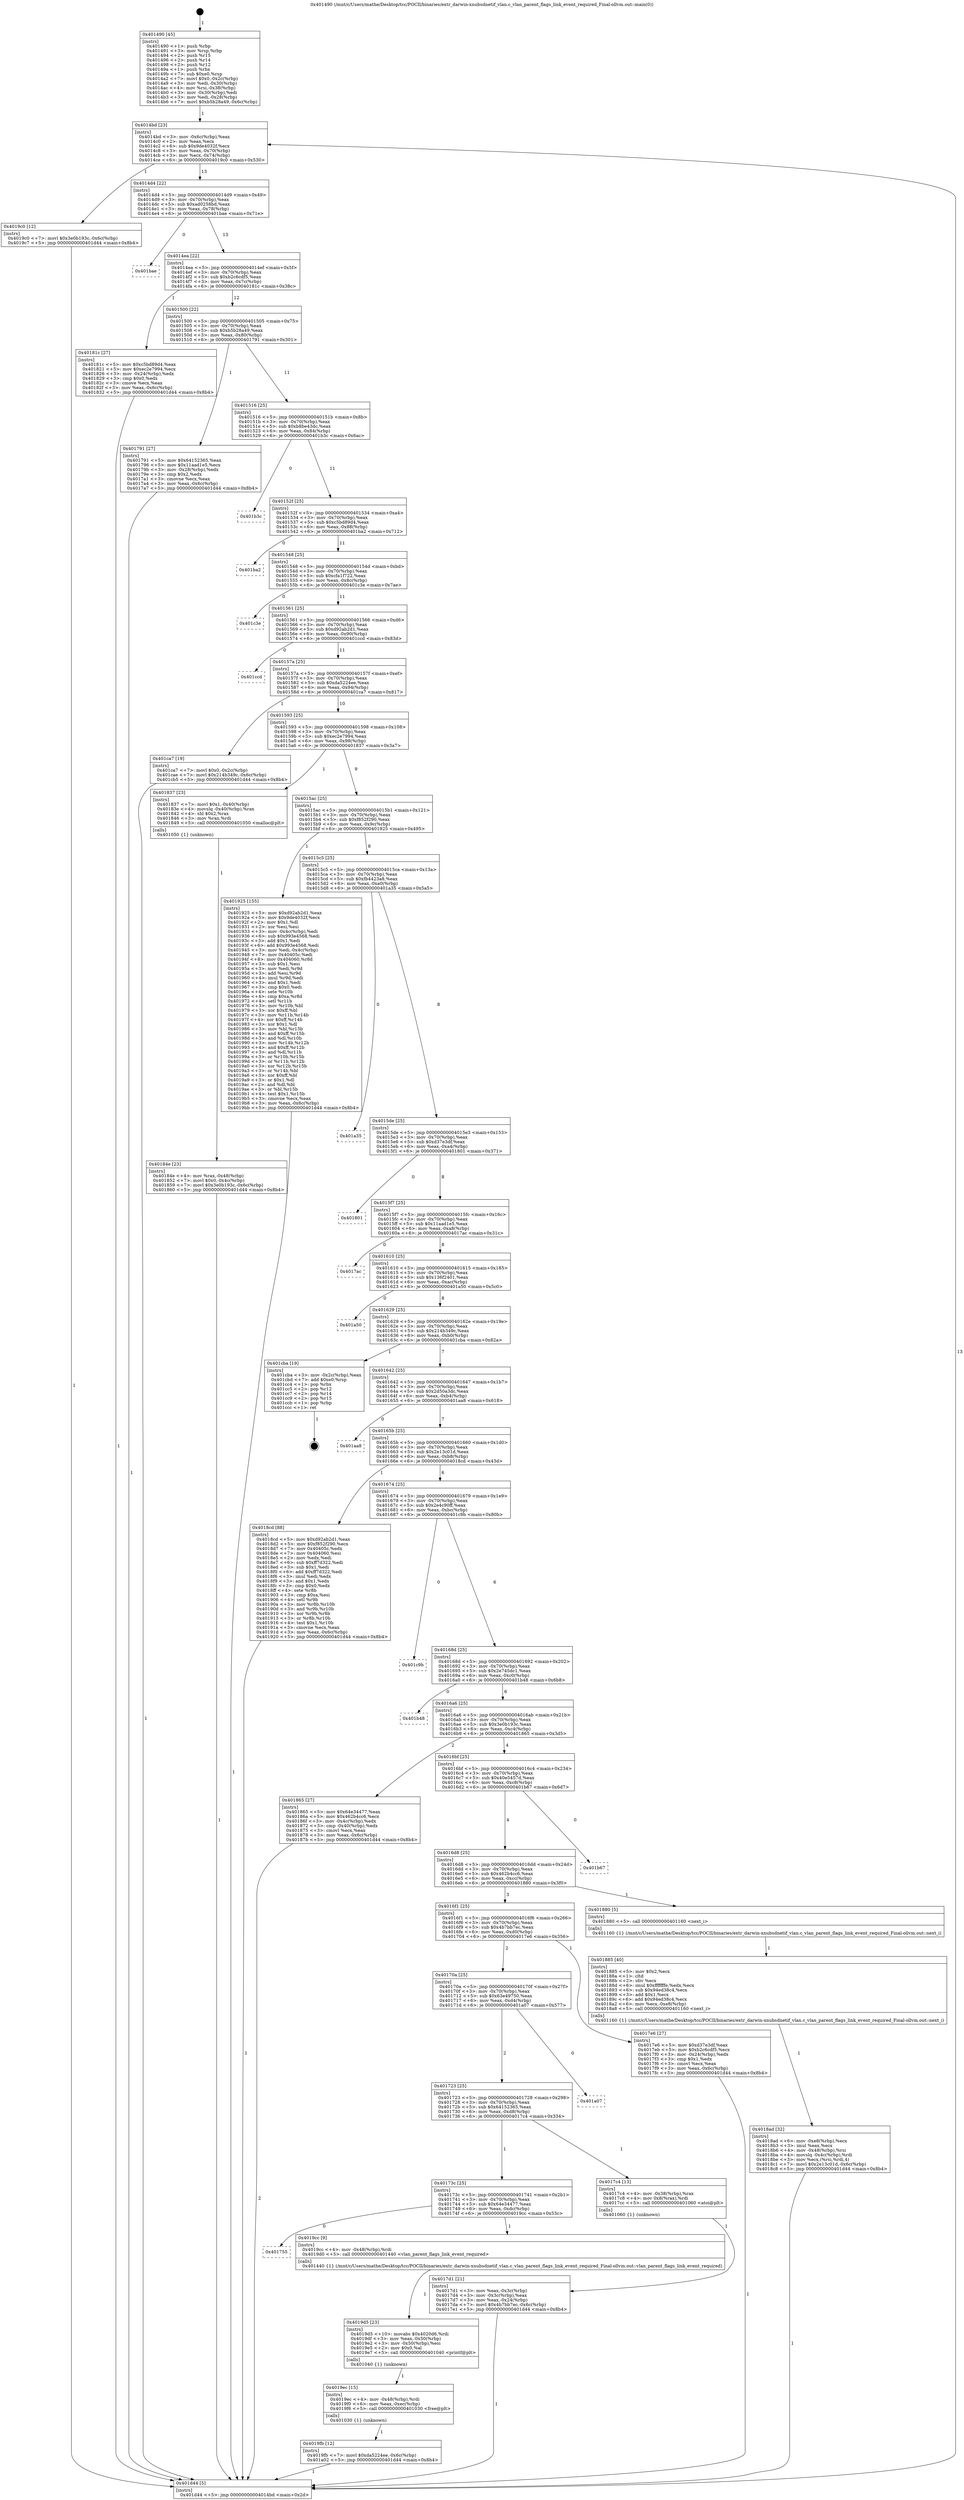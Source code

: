 digraph "0x401490" {
  label = "0x401490 (/mnt/c/Users/mathe/Desktop/tcc/POCII/binaries/extr_darwin-xnubsdnetif_vlan.c_vlan_parent_flags_link_event_required_Final-ollvm.out::main(0))"
  labelloc = "t"
  node[shape=record]

  Entry [label="",width=0.3,height=0.3,shape=circle,fillcolor=black,style=filled]
  "0x4014bd" [label="{
     0x4014bd [23]\l
     | [instrs]\l
     &nbsp;&nbsp;0x4014bd \<+3\>: mov -0x6c(%rbp),%eax\l
     &nbsp;&nbsp;0x4014c0 \<+2\>: mov %eax,%ecx\l
     &nbsp;&nbsp;0x4014c2 \<+6\>: sub $0x9de4032f,%ecx\l
     &nbsp;&nbsp;0x4014c8 \<+3\>: mov %eax,-0x70(%rbp)\l
     &nbsp;&nbsp;0x4014cb \<+3\>: mov %ecx,-0x74(%rbp)\l
     &nbsp;&nbsp;0x4014ce \<+6\>: je 00000000004019c0 \<main+0x530\>\l
  }"]
  "0x4019c0" [label="{
     0x4019c0 [12]\l
     | [instrs]\l
     &nbsp;&nbsp;0x4019c0 \<+7\>: movl $0x3e0b193c,-0x6c(%rbp)\l
     &nbsp;&nbsp;0x4019c7 \<+5\>: jmp 0000000000401d44 \<main+0x8b4\>\l
  }"]
  "0x4014d4" [label="{
     0x4014d4 [22]\l
     | [instrs]\l
     &nbsp;&nbsp;0x4014d4 \<+5\>: jmp 00000000004014d9 \<main+0x49\>\l
     &nbsp;&nbsp;0x4014d9 \<+3\>: mov -0x70(%rbp),%eax\l
     &nbsp;&nbsp;0x4014dc \<+5\>: sub $0xad0258bd,%eax\l
     &nbsp;&nbsp;0x4014e1 \<+3\>: mov %eax,-0x78(%rbp)\l
     &nbsp;&nbsp;0x4014e4 \<+6\>: je 0000000000401bae \<main+0x71e\>\l
  }"]
  Exit [label="",width=0.3,height=0.3,shape=circle,fillcolor=black,style=filled,peripheries=2]
  "0x401bae" [label="{
     0x401bae\l
  }", style=dashed]
  "0x4014ea" [label="{
     0x4014ea [22]\l
     | [instrs]\l
     &nbsp;&nbsp;0x4014ea \<+5\>: jmp 00000000004014ef \<main+0x5f\>\l
     &nbsp;&nbsp;0x4014ef \<+3\>: mov -0x70(%rbp),%eax\l
     &nbsp;&nbsp;0x4014f2 \<+5\>: sub $0xb2c6cdf5,%eax\l
     &nbsp;&nbsp;0x4014f7 \<+3\>: mov %eax,-0x7c(%rbp)\l
     &nbsp;&nbsp;0x4014fa \<+6\>: je 000000000040181c \<main+0x38c\>\l
  }"]
  "0x4019fb" [label="{
     0x4019fb [12]\l
     | [instrs]\l
     &nbsp;&nbsp;0x4019fb \<+7\>: movl $0xda5224ee,-0x6c(%rbp)\l
     &nbsp;&nbsp;0x401a02 \<+5\>: jmp 0000000000401d44 \<main+0x8b4\>\l
  }"]
  "0x40181c" [label="{
     0x40181c [27]\l
     | [instrs]\l
     &nbsp;&nbsp;0x40181c \<+5\>: mov $0xc5bd89d4,%eax\l
     &nbsp;&nbsp;0x401821 \<+5\>: mov $0xec2e7994,%ecx\l
     &nbsp;&nbsp;0x401826 \<+3\>: mov -0x24(%rbp),%edx\l
     &nbsp;&nbsp;0x401829 \<+3\>: cmp $0x0,%edx\l
     &nbsp;&nbsp;0x40182c \<+3\>: cmove %ecx,%eax\l
     &nbsp;&nbsp;0x40182f \<+3\>: mov %eax,-0x6c(%rbp)\l
     &nbsp;&nbsp;0x401832 \<+5\>: jmp 0000000000401d44 \<main+0x8b4\>\l
  }"]
  "0x401500" [label="{
     0x401500 [22]\l
     | [instrs]\l
     &nbsp;&nbsp;0x401500 \<+5\>: jmp 0000000000401505 \<main+0x75\>\l
     &nbsp;&nbsp;0x401505 \<+3\>: mov -0x70(%rbp),%eax\l
     &nbsp;&nbsp;0x401508 \<+5\>: sub $0xb5b28a49,%eax\l
     &nbsp;&nbsp;0x40150d \<+3\>: mov %eax,-0x80(%rbp)\l
     &nbsp;&nbsp;0x401510 \<+6\>: je 0000000000401791 \<main+0x301\>\l
  }"]
  "0x4019ec" [label="{
     0x4019ec [15]\l
     | [instrs]\l
     &nbsp;&nbsp;0x4019ec \<+4\>: mov -0x48(%rbp),%rdi\l
     &nbsp;&nbsp;0x4019f0 \<+6\>: mov %eax,-0xec(%rbp)\l
     &nbsp;&nbsp;0x4019f6 \<+5\>: call 0000000000401030 \<free@plt\>\l
     | [calls]\l
     &nbsp;&nbsp;0x401030 \{1\} (unknown)\l
  }"]
  "0x401791" [label="{
     0x401791 [27]\l
     | [instrs]\l
     &nbsp;&nbsp;0x401791 \<+5\>: mov $0x64152365,%eax\l
     &nbsp;&nbsp;0x401796 \<+5\>: mov $0x11aad1e5,%ecx\l
     &nbsp;&nbsp;0x40179b \<+3\>: mov -0x28(%rbp),%edx\l
     &nbsp;&nbsp;0x40179e \<+3\>: cmp $0x2,%edx\l
     &nbsp;&nbsp;0x4017a1 \<+3\>: cmovne %ecx,%eax\l
     &nbsp;&nbsp;0x4017a4 \<+3\>: mov %eax,-0x6c(%rbp)\l
     &nbsp;&nbsp;0x4017a7 \<+5\>: jmp 0000000000401d44 \<main+0x8b4\>\l
  }"]
  "0x401516" [label="{
     0x401516 [25]\l
     | [instrs]\l
     &nbsp;&nbsp;0x401516 \<+5\>: jmp 000000000040151b \<main+0x8b\>\l
     &nbsp;&nbsp;0x40151b \<+3\>: mov -0x70(%rbp),%eax\l
     &nbsp;&nbsp;0x40151e \<+5\>: sub $0xb8be43dc,%eax\l
     &nbsp;&nbsp;0x401523 \<+6\>: mov %eax,-0x84(%rbp)\l
     &nbsp;&nbsp;0x401529 \<+6\>: je 0000000000401b3c \<main+0x6ac\>\l
  }"]
  "0x401d44" [label="{
     0x401d44 [5]\l
     | [instrs]\l
     &nbsp;&nbsp;0x401d44 \<+5\>: jmp 00000000004014bd \<main+0x2d\>\l
  }"]
  "0x401490" [label="{
     0x401490 [45]\l
     | [instrs]\l
     &nbsp;&nbsp;0x401490 \<+1\>: push %rbp\l
     &nbsp;&nbsp;0x401491 \<+3\>: mov %rsp,%rbp\l
     &nbsp;&nbsp;0x401494 \<+2\>: push %r15\l
     &nbsp;&nbsp;0x401496 \<+2\>: push %r14\l
     &nbsp;&nbsp;0x401498 \<+2\>: push %r12\l
     &nbsp;&nbsp;0x40149a \<+1\>: push %rbx\l
     &nbsp;&nbsp;0x40149b \<+7\>: sub $0xe0,%rsp\l
     &nbsp;&nbsp;0x4014a2 \<+7\>: movl $0x0,-0x2c(%rbp)\l
     &nbsp;&nbsp;0x4014a9 \<+3\>: mov %edi,-0x30(%rbp)\l
     &nbsp;&nbsp;0x4014ac \<+4\>: mov %rsi,-0x38(%rbp)\l
     &nbsp;&nbsp;0x4014b0 \<+3\>: mov -0x30(%rbp),%edi\l
     &nbsp;&nbsp;0x4014b3 \<+3\>: mov %edi,-0x28(%rbp)\l
     &nbsp;&nbsp;0x4014b6 \<+7\>: movl $0xb5b28a49,-0x6c(%rbp)\l
  }"]
  "0x4019d5" [label="{
     0x4019d5 [23]\l
     | [instrs]\l
     &nbsp;&nbsp;0x4019d5 \<+10\>: movabs $0x4020d6,%rdi\l
     &nbsp;&nbsp;0x4019df \<+3\>: mov %eax,-0x50(%rbp)\l
     &nbsp;&nbsp;0x4019e2 \<+3\>: mov -0x50(%rbp),%esi\l
     &nbsp;&nbsp;0x4019e5 \<+2\>: mov $0x0,%al\l
     &nbsp;&nbsp;0x4019e7 \<+5\>: call 0000000000401040 \<printf@plt\>\l
     | [calls]\l
     &nbsp;&nbsp;0x401040 \{1\} (unknown)\l
  }"]
  "0x401b3c" [label="{
     0x401b3c\l
  }", style=dashed]
  "0x40152f" [label="{
     0x40152f [25]\l
     | [instrs]\l
     &nbsp;&nbsp;0x40152f \<+5\>: jmp 0000000000401534 \<main+0xa4\>\l
     &nbsp;&nbsp;0x401534 \<+3\>: mov -0x70(%rbp),%eax\l
     &nbsp;&nbsp;0x401537 \<+5\>: sub $0xc5bd89d4,%eax\l
     &nbsp;&nbsp;0x40153c \<+6\>: mov %eax,-0x88(%rbp)\l
     &nbsp;&nbsp;0x401542 \<+6\>: je 0000000000401ba2 \<main+0x712\>\l
  }"]
  "0x401755" [label="{
     0x401755\l
  }", style=dashed]
  "0x401ba2" [label="{
     0x401ba2\l
  }", style=dashed]
  "0x401548" [label="{
     0x401548 [25]\l
     | [instrs]\l
     &nbsp;&nbsp;0x401548 \<+5\>: jmp 000000000040154d \<main+0xbd\>\l
     &nbsp;&nbsp;0x40154d \<+3\>: mov -0x70(%rbp),%eax\l
     &nbsp;&nbsp;0x401550 \<+5\>: sub $0xcfa1f722,%eax\l
     &nbsp;&nbsp;0x401555 \<+6\>: mov %eax,-0x8c(%rbp)\l
     &nbsp;&nbsp;0x40155b \<+6\>: je 0000000000401c3e \<main+0x7ae\>\l
  }"]
  "0x4019cc" [label="{
     0x4019cc [9]\l
     | [instrs]\l
     &nbsp;&nbsp;0x4019cc \<+4\>: mov -0x48(%rbp),%rdi\l
     &nbsp;&nbsp;0x4019d0 \<+5\>: call 0000000000401440 \<vlan_parent_flags_link_event_required\>\l
     | [calls]\l
     &nbsp;&nbsp;0x401440 \{1\} (/mnt/c/Users/mathe/Desktop/tcc/POCII/binaries/extr_darwin-xnubsdnetif_vlan.c_vlan_parent_flags_link_event_required_Final-ollvm.out::vlan_parent_flags_link_event_required)\l
  }"]
  "0x401c3e" [label="{
     0x401c3e\l
  }", style=dashed]
  "0x401561" [label="{
     0x401561 [25]\l
     | [instrs]\l
     &nbsp;&nbsp;0x401561 \<+5\>: jmp 0000000000401566 \<main+0xd6\>\l
     &nbsp;&nbsp;0x401566 \<+3\>: mov -0x70(%rbp),%eax\l
     &nbsp;&nbsp;0x401569 \<+5\>: sub $0xd92ab2d1,%eax\l
     &nbsp;&nbsp;0x40156e \<+6\>: mov %eax,-0x90(%rbp)\l
     &nbsp;&nbsp;0x401574 \<+6\>: je 0000000000401ccd \<main+0x83d\>\l
  }"]
  "0x4018ad" [label="{
     0x4018ad [32]\l
     | [instrs]\l
     &nbsp;&nbsp;0x4018ad \<+6\>: mov -0xe8(%rbp),%ecx\l
     &nbsp;&nbsp;0x4018b3 \<+3\>: imul %eax,%ecx\l
     &nbsp;&nbsp;0x4018b6 \<+4\>: mov -0x48(%rbp),%rsi\l
     &nbsp;&nbsp;0x4018ba \<+4\>: movslq -0x4c(%rbp),%rdi\l
     &nbsp;&nbsp;0x4018be \<+3\>: mov %ecx,(%rsi,%rdi,4)\l
     &nbsp;&nbsp;0x4018c1 \<+7\>: movl $0x2e13c01d,-0x6c(%rbp)\l
     &nbsp;&nbsp;0x4018c8 \<+5\>: jmp 0000000000401d44 \<main+0x8b4\>\l
  }"]
  "0x401ccd" [label="{
     0x401ccd\l
  }", style=dashed]
  "0x40157a" [label="{
     0x40157a [25]\l
     | [instrs]\l
     &nbsp;&nbsp;0x40157a \<+5\>: jmp 000000000040157f \<main+0xef\>\l
     &nbsp;&nbsp;0x40157f \<+3\>: mov -0x70(%rbp),%eax\l
     &nbsp;&nbsp;0x401582 \<+5\>: sub $0xda5224ee,%eax\l
     &nbsp;&nbsp;0x401587 \<+6\>: mov %eax,-0x94(%rbp)\l
     &nbsp;&nbsp;0x40158d \<+6\>: je 0000000000401ca7 \<main+0x817\>\l
  }"]
  "0x401885" [label="{
     0x401885 [40]\l
     | [instrs]\l
     &nbsp;&nbsp;0x401885 \<+5\>: mov $0x2,%ecx\l
     &nbsp;&nbsp;0x40188a \<+1\>: cltd\l
     &nbsp;&nbsp;0x40188b \<+2\>: idiv %ecx\l
     &nbsp;&nbsp;0x40188d \<+6\>: imul $0xfffffffe,%edx,%ecx\l
     &nbsp;&nbsp;0x401893 \<+6\>: sub $0x94ed38c4,%ecx\l
     &nbsp;&nbsp;0x401899 \<+3\>: add $0x1,%ecx\l
     &nbsp;&nbsp;0x40189c \<+6\>: add $0x94ed38c4,%ecx\l
     &nbsp;&nbsp;0x4018a2 \<+6\>: mov %ecx,-0xe8(%rbp)\l
     &nbsp;&nbsp;0x4018a8 \<+5\>: call 0000000000401160 \<next_i\>\l
     | [calls]\l
     &nbsp;&nbsp;0x401160 \{1\} (/mnt/c/Users/mathe/Desktop/tcc/POCII/binaries/extr_darwin-xnubsdnetif_vlan.c_vlan_parent_flags_link_event_required_Final-ollvm.out::next_i)\l
  }"]
  "0x401ca7" [label="{
     0x401ca7 [19]\l
     | [instrs]\l
     &nbsp;&nbsp;0x401ca7 \<+7\>: movl $0x0,-0x2c(%rbp)\l
     &nbsp;&nbsp;0x401cae \<+7\>: movl $0x214b349c,-0x6c(%rbp)\l
     &nbsp;&nbsp;0x401cb5 \<+5\>: jmp 0000000000401d44 \<main+0x8b4\>\l
  }"]
  "0x401593" [label="{
     0x401593 [25]\l
     | [instrs]\l
     &nbsp;&nbsp;0x401593 \<+5\>: jmp 0000000000401598 \<main+0x108\>\l
     &nbsp;&nbsp;0x401598 \<+3\>: mov -0x70(%rbp),%eax\l
     &nbsp;&nbsp;0x40159b \<+5\>: sub $0xec2e7994,%eax\l
     &nbsp;&nbsp;0x4015a0 \<+6\>: mov %eax,-0x98(%rbp)\l
     &nbsp;&nbsp;0x4015a6 \<+6\>: je 0000000000401837 \<main+0x3a7\>\l
  }"]
  "0x40184e" [label="{
     0x40184e [23]\l
     | [instrs]\l
     &nbsp;&nbsp;0x40184e \<+4\>: mov %rax,-0x48(%rbp)\l
     &nbsp;&nbsp;0x401852 \<+7\>: movl $0x0,-0x4c(%rbp)\l
     &nbsp;&nbsp;0x401859 \<+7\>: movl $0x3e0b193c,-0x6c(%rbp)\l
     &nbsp;&nbsp;0x401860 \<+5\>: jmp 0000000000401d44 \<main+0x8b4\>\l
  }"]
  "0x401837" [label="{
     0x401837 [23]\l
     | [instrs]\l
     &nbsp;&nbsp;0x401837 \<+7\>: movl $0x1,-0x40(%rbp)\l
     &nbsp;&nbsp;0x40183e \<+4\>: movslq -0x40(%rbp),%rax\l
     &nbsp;&nbsp;0x401842 \<+4\>: shl $0x2,%rax\l
     &nbsp;&nbsp;0x401846 \<+3\>: mov %rax,%rdi\l
     &nbsp;&nbsp;0x401849 \<+5\>: call 0000000000401050 \<malloc@plt\>\l
     | [calls]\l
     &nbsp;&nbsp;0x401050 \{1\} (unknown)\l
  }"]
  "0x4015ac" [label="{
     0x4015ac [25]\l
     | [instrs]\l
     &nbsp;&nbsp;0x4015ac \<+5\>: jmp 00000000004015b1 \<main+0x121\>\l
     &nbsp;&nbsp;0x4015b1 \<+3\>: mov -0x70(%rbp),%eax\l
     &nbsp;&nbsp;0x4015b4 \<+5\>: sub $0xf852f290,%eax\l
     &nbsp;&nbsp;0x4015b9 \<+6\>: mov %eax,-0x9c(%rbp)\l
     &nbsp;&nbsp;0x4015bf \<+6\>: je 0000000000401925 \<main+0x495\>\l
  }"]
  "0x4017d1" [label="{
     0x4017d1 [21]\l
     | [instrs]\l
     &nbsp;&nbsp;0x4017d1 \<+3\>: mov %eax,-0x3c(%rbp)\l
     &nbsp;&nbsp;0x4017d4 \<+3\>: mov -0x3c(%rbp),%eax\l
     &nbsp;&nbsp;0x4017d7 \<+3\>: mov %eax,-0x24(%rbp)\l
     &nbsp;&nbsp;0x4017da \<+7\>: movl $0x4b7bb7ec,-0x6c(%rbp)\l
     &nbsp;&nbsp;0x4017e1 \<+5\>: jmp 0000000000401d44 \<main+0x8b4\>\l
  }"]
  "0x401925" [label="{
     0x401925 [155]\l
     | [instrs]\l
     &nbsp;&nbsp;0x401925 \<+5\>: mov $0xd92ab2d1,%eax\l
     &nbsp;&nbsp;0x40192a \<+5\>: mov $0x9de4032f,%ecx\l
     &nbsp;&nbsp;0x40192f \<+2\>: mov $0x1,%dl\l
     &nbsp;&nbsp;0x401931 \<+2\>: xor %esi,%esi\l
     &nbsp;&nbsp;0x401933 \<+3\>: mov -0x4c(%rbp),%edi\l
     &nbsp;&nbsp;0x401936 \<+6\>: sub $0x993e4568,%edi\l
     &nbsp;&nbsp;0x40193c \<+3\>: add $0x1,%edi\l
     &nbsp;&nbsp;0x40193f \<+6\>: add $0x993e4568,%edi\l
     &nbsp;&nbsp;0x401945 \<+3\>: mov %edi,-0x4c(%rbp)\l
     &nbsp;&nbsp;0x401948 \<+7\>: mov 0x40405c,%edi\l
     &nbsp;&nbsp;0x40194f \<+8\>: mov 0x404060,%r8d\l
     &nbsp;&nbsp;0x401957 \<+3\>: sub $0x1,%esi\l
     &nbsp;&nbsp;0x40195a \<+3\>: mov %edi,%r9d\l
     &nbsp;&nbsp;0x40195d \<+3\>: add %esi,%r9d\l
     &nbsp;&nbsp;0x401960 \<+4\>: imul %r9d,%edi\l
     &nbsp;&nbsp;0x401964 \<+3\>: and $0x1,%edi\l
     &nbsp;&nbsp;0x401967 \<+3\>: cmp $0x0,%edi\l
     &nbsp;&nbsp;0x40196a \<+4\>: sete %r10b\l
     &nbsp;&nbsp;0x40196e \<+4\>: cmp $0xa,%r8d\l
     &nbsp;&nbsp;0x401972 \<+4\>: setl %r11b\l
     &nbsp;&nbsp;0x401976 \<+3\>: mov %r10b,%bl\l
     &nbsp;&nbsp;0x401979 \<+3\>: xor $0xff,%bl\l
     &nbsp;&nbsp;0x40197c \<+3\>: mov %r11b,%r14b\l
     &nbsp;&nbsp;0x40197f \<+4\>: xor $0xff,%r14b\l
     &nbsp;&nbsp;0x401983 \<+3\>: xor $0x1,%dl\l
     &nbsp;&nbsp;0x401986 \<+3\>: mov %bl,%r15b\l
     &nbsp;&nbsp;0x401989 \<+4\>: and $0xff,%r15b\l
     &nbsp;&nbsp;0x40198d \<+3\>: and %dl,%r10b\l
     &nbsp;&nbsp;0x401990 \<+3\>: mov %r14b,%r12b\l
     &nbsp;&nbsp;0x401993 \<+4\>: and $0xff,%r12b\l
     &nbsp;&nbsp;0x401997 \<+3\>: and %dl,%r11b\l
     &nbsp;&nbsp;0x40199a \<+3\>: or %r10b,%r15b\l
     &nbsp;&nbsp;0x40199d \<+3\>: or %r11b,%r12b\l
     &nbsp;&nbsp;0x4019a0 \<+3\>: xor %r12b,%r15b\l
     &nbsp;&nbsp;0x4019a3 \<+3\>: or %r14b,%bl\l
     &nbsp;&nbsp;0x4019a6 \<+3\>: xor $0xff,%bl\l
     &nbsp;&nbsp;0x4019a9 \<+3\>: or $0x1,%dl\l
     &nbsp;&nbsp;0x4019ac \<+2\>: and %dl,%bl\l
     &nbsp;&nbsp;0x4019ae \<+3\>: or %bl,%r15b\l
     &nbsp;&nbsp;0x4019b1 \<+4\>: test $0x1,%r15b\l
     &nbsp;&nbsp;0x4019b5 \<+3\>: cmovne %ecx,%eax\l
     &nbsp;&nbsp;0x4019b8 \<+3\>: mov %eax,-0x6c(%rbp)\l
     &nbsp;&nbsp;0x4019bb \<+5\>: jmp 0000000000401d44 \<main+0x8b4\>\l
  }"]
  "0x4015c5" [label="{
     0x4015c5 [25]\l
     | [instrs]\l
     &nbsp;&nbsp;0x4015c5 \<+5\>: jmp 00000000004015ca \<main+0x13a\>\l
     &nbsp;&nbsp;0x4015ca \<+3\>: mov -0x70(%rbp),%eax\l
     &nbsp;&nbsp;0x4015cd \<+5\>: sub $0xfb4423a8,%eax\l
     &nbsp;&nbsp;0x4015d2 \<+6\>: mov %eax,-0xa0(%rbp)\l
     &nbsp;&nbsp;0x4015d8 \<+6\>: je 0000000000401a35 \<main+0x5a5\>\l
  }"]
  "0x40173c" [label="{
     0x40173c [25]\l
     | [instrs]\l
     &nbsp;&nbsp;0x40173c \<+5\>: jmp 0000000000401741 \<main+0x2b1\>\l
     &nbsp;&nbsp;0x401741 \<+3\>: mov -0x70(%rbp),%eax\l
     &nbsp;&nbsp;0x401744 \<+5\>: sub $0x64e34477,%eax\l
     &nbsp;&nbsp;0x401749 \<+6\>: mov %eax,-0xdc(%rbp)\l
     &nbsp;&nbsp;0x40174f \<+6\>: je 00000000004019cc \<main+0x53c\>\l
  }"]
  "0x401a35" [label="{
     0x401a35\l
  }", style=dashed]
  "0x4015de" [label="{
     0x4015de [25]\l
     | [instrs]\l
     &nbsp;&nbsp;0x4015de \<+5\>: jmp 00000000004015e3 \<main+0x153\>\l
     &nbsp;&nbsp;0x4015e3 \<+3\>: mov -0x70(%rbp),%eax\l
     &nbsp;&nbsp;0x4015e6 \<+5\>: sub $0xd37e3df,%eax\l
     &nbsp;&nbsp;0x4015eb \<+6\>: mov %eax,-0xa4(%rbp)\l
     &nbsp;&nbsp;0x4015f1 \<+6\>: je 0000000000401801 \<main+0x371\>\l
  }"]
  "0x4017c4" [label="{
     0x4017c4 [13]\l
     | [instrs]\l
     &nbsp;&nbsp;0x4017c4 \<+4\>: mov -0x38(%rbp),%rax\l
     &nbsp;&nbsp;0x4017c8 \<+4\>: mov 0x8(%rax),%rdi\l
     &nbsp;&nbsp;0x4017cc \<+5\>: call 0000000000401060 \<atoi@plt\>\l
     | [calls]\l
     &nbsp;&nbsp;0x401060 \{1\} (unknown)\l
  }"]
  "0x401801" [label="{
     0x401801\l
  }", style=dashed]
  "0x4015f7" [label="{
     0x4015f7 [25]\l
     | [instrs]\l
     &nbsp;&nbsp;0x4015f7 \<+5\>: jmp 00000000004015fc \<main+0x16c\>\l
     &nbsp;&nbsp;0x4015fc \<+3\>: mov -0x70(%rbp),%eax\l
     &nbsp;&nbsp;0x4015ff \<+5\>: sub $0x11aad1e5,%eax\l
     &nbsp;&nbsp;0x401604 \<+6\>: mov %eax,-0xa8(%rbp)\l
     &nbsp;&nbsp;0x40160a \<+6\>: je 00000000004017ac \<main+0x31c\>\l
  }"]
  "0x401723" [label="{
     0x401723 [25]\l
     | [instrs]\l
     &nbsp;&nbsp;0x401723 \<+5\>: jmp 0000000000401728 \<main+0x298\>\l
     &nbsp;&nbsp;0x401728 \<+3\>: mov -0x70(%rbp),%eax\l
     &nbsp;&nbsp;0x40172b \<+5\>: sub $0x64152365,%eax\l
     &nbsp;&nbsp;0x401730 \<+6\>: mov %eax,-0xd8(%rbp)\l
     &nbsp;&nbsp;0x401736 \<+6\>: je 00000000004017c4 \<main+0x334\>\l
  }"]
  "0x4017ac" [label="{
     0x4017ac\l
  }", style=dashed]
  "0x401610" [label="{
     0x401610 [25]\l
     | [instrs]\l
     &nbsp;&nbsp;0x401610 \<+5\>: jmp 0000000000401615 \<main+0x185\>\l
     &nbsp;&nbsp;0x401615 \<+3\>: mov -0x70(%rbp),%eax\l
     &nbsp;&nbsp;0x401618 \<+5\>: sub $0x136f2401,%eax\l
     &nbsp;&nbsp;0x40161d \<+6\>: mov %eax,-0xac(%rbp)\l
     &nbsp;&nbsp;0x401623 \<+6\>: je 0000000000401a50 \<main+0x5c0\>\l
  }"]
  "0x401a07" [label="{
     0x401a07\l
  }", style=dashed]
  "0x401a50" [label="{
     0x401a50\l
  }", style=dashed]
  "0x401629" [label="{
     0x401629 [25]\l
     | [instrs]\l
     &nbsp;&nbsp;0x401629 \<+5\>: jmp 000000000040162e \<main+0x19e\>\l
     &nbsp;&nbsp;0x40162e \<+3\>: mov -0x70(%rbp),%eax\l
     &nbsp;&nbsp;0x401631 \<+5\>: sub $0x214b349c,%eax\l
     &nbsp;&nbsp;0x401636 \<+6\>: mov %eax,-0xb0(%rbp)\l
     &nbsp;&nbsp;0x40163c \<+6\>: je 0000000000401cba \<main+0x82a\>\l
  }"]
  "0x40170a" [label="{
     0x40170a [25]\l
     | [instrs]\l
     &nbsp;&nbsp;0x40170a \<+5\>: jmp 000000000040170f \<main+0x27f\>\l
     &nbsp;&nbsp;0x40170f \<+3\>: mov -0x70(%rbp),%eax\l
     &nbsp;&nbsp;0x401712 \<+5\>: sub $0x63e49750,%eax\l
     &nbsp;&nbsp;0x401717 \<+6\>: mov %eax,-0xd4(%rbp)\l
     &nbsp;&nbsp;0x40171d \<+6\>: je 0000000000401a07 \<main+0x577\>\l
  }"]
  "0x401cba" [label="{
     0x401cba [19]\l
     | [instrs]\l
     &nbsp;&nbsp;0x401cba \<+3\>: mov -0x2c(%rbp),%eax\l
     &nbsp;&nbsp;0x401cbd \<+7\>: add $0xe0,%rsp\l
     &nbsp;&nbsp;0x401cc4 \<+1\>: pop %rbx\l
     &nbsp;&nbsp;0x401cc5 \<+2\>: pop %r12\l
     &nbsp;&nbsp;0x401cc7 \<+2\>: pop %r14\l
     &nbsp;&nbsp;0x401cc9 \<+2\>: pop %r15\l
     &nbsp;&nbsp;0x401ccb \<+1\>: pop %rbp\l
     &nbsp;&nbsp;0x401ccc \<+1\>: ret\l
  }"]
  "0x401642" [label="{
     0x401642 [25]\l
     | [instrs]\l
     &nbsp;&nbsp;0x401642 \<+5\>: jmp 0000000000401647 \<main+0x1b7\>\l
     &nbsp;&nbsp;0x401647 \<+3\>: mov -0x70(%rbp),%eax\l
     &nbsp;&nbsp;0x40164a \<+5\>: sub $0x2d50a3dc,%eax\l
     &nbsp;&nbsp;0x40164f \<+6\>: mov %eax,-0xb4(%rbp)\l
     &nbsp;&nbsp;0x401655 \<+6\>: je 0000000000401aa8 \<main+0x618\>\l
  }"]
  "0x4017e6" [label="{
     0x4017e6 [27]\l
     | [instrs]\l
     &nbsp;&nbsp;0x4017e6 \<+5\>: mov $0xd37e3df,%eax\l
     &nbsp;&nbsp;0x4017eb \<+5\>: mov $0xb2c6cdf5,%ecx\l
     &nbsp;&nbsp;0x4017f0 \<+3\>: mov -0x24(%rbp),%edx\l
     &nbsp;&nbsp;0x4017f3 \<+3\>: cmp $0x1,%edx\l
     &nbsp;&nbsp;0x4017f6 \<+3\>: cmovl %ecx,%eax\l
     &nbsp;&nbsp;0x4017f9 \<+3\>: mov %eax,-0x6c(%rbp)\l
     &nbsp;&nbsp;0x4017fc \<+5\>: jmp 0000000000401d44 \<main+0x8b4\>\l
  }"]
  "0x401aa8" [label="{
     0x401aa8\l
  }", style=dashed]
  "0x40165b" [label="{
     0x40165b [25]\l
     | [instrs]\l
     &nbsp;&nbsp;0x40165b \<+5\>: jmp 0000000000401660 \<main+0x1d0\>\l
     &nbsp;&nbsp;0x401660 \<+3\>: mov -0x70(%rbp),%eax\l
     &nbsp;&nbsp;0x401663 \<+5\>: sub $0x2e13c01d,%eax\l
     &nbsp;&nbsp;0x401668 \<+6\>: mov %eax,-0xb8(%rbp)\l
     &nbsp;&nbsp;0x40166e \<+6\>: je 00000000004018cd \<main+0x43d\>\l
  }"]
  "0x4016f1" [label="{
     0x4016f1 [25]\l
     | [instrs]\l
     &nbsp;&nbsp;0x4016f1 \<+5\>: jmp 00000000004016f6 \<main+0x266\>\l
     &nbsp;&nbsp;0x4016f6 \<+3\>: mov -0x70(%rbp),%eax\l
     &nbsp;&nbsp;0x4016f9 \<+5\>: sub $0x4b7bb7ec,%eax\l
     &nbsp;&nbsp;0x4016fe \<+6\>: mov %eax,-0xd0(%rbp)\l
     &nbsp;&nbsp;0x401704 \<+6\>: je 00000000004017e6 \<main+0x356\>\l
  }"]
  "0x4018cd" [label="{
     0x4018cd [88]\l
     | [instrs]\l
     &nbsp;&nbsp;0x4018cd \<+5\>: mov $0xd92ab2d1,%eax\l
     &nbsp;&nbsp;0x4018d2 \<+5\>: mov $0xf852f290,%ecx\l
     &nbsp;&nbsp;0x4018d7 \<+7\>: mov 0x40405c,%edx\l
     &nbsp;&nbsp;0x4018de \<+7\>: mov 0x404060,%esi\l
     &nbsp;&nbsp;0x4018e5 \<+2\>: mov %edx,%edi\l
     &nbsp;&nbsp;0x4018e7 \<+6\>: sub $0xff7d322,%edi\l
     &nbsp;&nbsp;0x4018ed \<+3\>: sub $0x1,%edi\l
     &nbsp;&nbsp;0x4018f0 \<+6\>: add $0xff7d322,%edi\l
     &nbsp;&nbsp;0x4018f6 \<+3\>: imul %edi,%edx\l
     &nbsp;&nbsp;0x4018f9 \<+3\>: and $0x1,%edx\l
     &nbsp;&nbsp;0x4018fc \<+3\>: cmp $0x0,%edx\l
     &nbsp;&nbsp;0x4018ff \<+4\>: sete %r8b\l
     &nbsp;&nbsp;0x401903 \<+3\>: cmp $0xa,%esi\l
     &nbsp;&nbsp;0x401906 \<+4\>: setl %r9b\l
     &nbsp;&nbsp;0x40190a \<+3\>: mov %r8b,%r10b\l
     &nbsp;&nbsp;0x40190d \<+3\>: and %r9b,%r10b\l
     &nbsp;&nbsp;0x401910 \<+3\>: xor %r9b,%r8b\l
     &nbsp;&nbsp;0x401913 \<+3\>: or %r8b,%r10b\l
     &nbsp;&nbsp;0x401916 \<+4\>: test $0x1,%r10b\l
     &nbsp;&nbsp;0x40191a \<+3\>: cmovne %ecx,%eax\l
     &nbsp;&nbsp;0x40191d \<+3\>: mov %eax,-0x6c(%rbp)\l
     &nbsp;&nbsp;0x401920 \<+5\>: jmp 0000000000401d44 \<main+0x8b4\>\l
  }"]
  "0x401674" [label="{
     0x401674 [25]\l
     | [instrs]\l
     &nbsp;&nbsp;0x401674 \<+5\>: jmp 0000000000401679 \<main+0x1e9\>\l
     &nbsp;&nbsp;0x401679 \<+3\>: mov -0x70(%rbp),%eax\l
     &nbsp;&nbsp;0x40167c \<+5\>: sub $0x2e4c90ff,%eax\l
     &nbsp;&nbsp;0x401681 \<+6\>: mov %eax,-0xbc(%rbp)\l
     &nbsp;&nbsp;0x401687 \<+6\>: je 0000000000401c9b \<main+0x80b\>\l
  }"]
  "0x401880" [label="{
     0x401880 [5]\l
     | [instrs]\l
     &nbsp;&nbsp;0x401880 \<+5\>: call 0000000000401160 \<next_i\>\l
     | [calls]\l
     &nbsp;&nbsp;0x401160 \{1\} (/mnt/c/Users/mathe/Desktop/tcc/POCII/binaries/extr_darwin-xnubsdnetif_vlan.c_vlan_parent_flags_link_event_required_Final-ollvm.out::next_i)\l
  }"]
  "0x401c9b" [label="{
     0x401c9b\l
  }", style=dashed]
  "0x40168d" [label="{
     0x40168d [25]\l
     | [instrs]\l
     &nbsp;&nbsp;0x40168d \<+5\>: jmp 0000000000401692 \<main+0x202\>\l
     &nbsp;&nbsp;0x401692 \<+3\>: mov -0x70(%rbp),%eax\l
     &nbsp;&nbsp;0x401695 \<+5\>: sub $0x2e745dc1,%eax\l
     &nbsp;&nbsp;0x40169a \<+6\>: mov %eax,-0xc0(%rbp)\l
     &nbsp;&nbsp;0x4016a0 \<+6\>: je 0000000000401b48 \<main+0x6b8\>\l
  }"]
  "0x4016d8" [label="{
     0x4016d8 [25]\l
     | [instrs]\l
     &nbsp;&nbsp;0x4016d8 \<+5\>: jmp 00000000004016dd \<main+0x24d\>\l
     &nbsp;&nbsp;0x4016dd \<+3\>: mov -0x70(%rbp),%eax\l
     &nbsp;&nbsp;0x4016e0 \<+5\>: sub $0x462b4cc6,%eax\l
     &nbsp;&nbsp;0x4016e5 \<+6\>: mov %eax,-0xcc(%rbp)\l
     &nbsp;&nbsp;0x4016eb \<+6\>: je 0000000000401880 \<main+0x3f0\>\l
  }"]
  "0x401b48" [label="{
     0x401b48\l
  }", style=dashed]
  "0x4016a6" [label="{
     0x4016a6 [25]\l
     | [instrs]\l
     &nbsp;&nbsp;0x4016a6 \<+5\>: jmp 00000000004016ab \<main+0x21b\>\l
     &nbsp;&nbsp;0x4016ab \<+3\>: mov -0x70(%rbp),%eax\l
     &nbsp;&nbsp;0x4016ae \<+5\>: sub $0x3e0b193c,%eax\l
     &nbsp;&nbsp;0x4016b3 \<+6\>: mov %eax,-0xc4(%rbp)\l
     &nbsp;&nbsp;0x4016b9 \<+6\>: je 0000000000401865 \<main+0x3d5\>\l
  }"]
  "0x401b67" [label="{
     0x401b67\l
  }", style=dashed]
  "0x401865" [label="{
     0x401865 [27]\l
     | [instrs]\l
     &nbsp;&nbsp;0x401865 \<+5\>: mov $0x64e34477,%eax\l
     &nbsp;&nbsp;0x40186a \<+5\>: mov $0x462b4cc6,%ecx\l
     &nbsp;&nbsp;0x40186f \<+3\>: mov -0x4c(%rbp),%edx\l
     &nbsp;&nbsp;0x401872 \<+3\>: cmp -0x40(%rbp),%edx\l
     &nbsp;&nbsp;0x401875 \<+3\>: cmovl %ecx,%eax\l
     &nbsp;&nbsp;0x401878 \<+3\>: mov %eax,-0x6c(%rbp)\l
     &nbsp;&nbsp;0x40187b \<+5\>: jmp 0000000000401d44 \<main+0x8b4\>\l
  }"]
  "0x4016bf" [label="{
     0x4016bf [25]\l
     | [instrs]\l
     &nbsp;&nbsp;0x4016bf \<+5\>: jmp 00000000004016c4 \<main+0x234\>\l
     &nbsp;&nbsp;0x4016c4 \<+3\>: mov -0x70(%rbp),%eax\l
     &nbsp;&nbsp;0x4016c7 \<+5\>: sub $0x40e5457d,%eax\l
     &nbsp;&nbsp;0x4016cc \<+6\>: mov %eax,-0xc8(%rbp)\l
     &nbsp;&nbsp;0x4016d2 \<+6\>: je 0000000000401b67 \<main+0x6d7\>\l
  }"]
  Entry -> "0x401490" [label=" 1"]
  "0x4014bd" -> "0x4019c0" [label=" 1"]
  "0x4014bd" -> "0x4014d4" [label=" 13"]
  "0x401cba" -> Exit [label=" 1"]
  "0x4014d4" -> "0x401bae" [label=" 0"]
  "0x4014d4" -> "0x4014ea" [label=" 13"]
  "0x401ca7" -> "0x401d44" [label=" 1"]
  "0x4014ea" -> "0x40181c" [label=" 1"]
  "0x4014ea" -> "0x401500" [label=" 12"]
  "0x4019fb" -> "0x401d44" [label=" 1"]
  "0x401500" -> "0x401791" [label=" 1"]
  "0x401500" -> "0x401516" [label=" 11"]
  "0x401791" -> "0x401d44" [label=" 1"]
  "0x401490" -> "0x4014bd" [label=" 1"]
  "0x401d44" -> "0x4014bd" [label=" 13"]
  "0x4019ec" -> "0x4019fb" [label=" 1"]
  "0x401516" -> "0x401b3c" [label=" 0"]
  "0x401516" -> "0x40152f" [label=" 11"]
  "0x4019d5" -> "0x4019ec" [label=" 1"]
  "0x40152f" -> "0x401ba2" [label=" 0"]
  "0x40152f" -> "0x401548" [label=" 11"]
  "0x4019cc" -> "0x4019d5" [label=" 1"]
  "0x401548" -> "0x401c3e" [label=" 0"]
  "0x401548" -> "0x401561" [label=" 11"]
  "0x40173c" -> "0x401755" [label=" 0"]
  "0x401561" -> "0x401ccd" [label=" 0"]
  "0x401561" -> "0x40157a" [label=" 11"]
  "0x40173c" -> "0x4019cc" [label=" 1"]
  "0x40157a" -> "0x401ca7" [label=" 1"]
  "0x40157a" -> "0x401593" [label=" 10"]
  "0x4019c0" -> "0x401d44" [label=" 1"]
  "0x401593" -> "0x401837" [label=" 1"]
  "0x401593" -> "0x4015ac" [label=" 9"]
  "0x401925" -> "0x401d44" [label=" 1"]
  "0x4015ac" -> "0x401925" [label=" 1"]
  "0x4015ac" -> "0x4015c5" [label=" 8"]
  "0x4018cd" -> "0x401d44" [label=" 1"]
  "0x4015c5" -> "0x401a35" [label=" 0"]
  "0x4015c5" -> "0x4015de" [label=" 8"]
  "0x4018ad" -> "0x401d44" [label=" 1"]
  "0x4015de" -> "0x401801" [label=" 0"]
  "0x4015de" -> "0x4015f7" [label=" 8"]
  "0x401885" -> "0x4018ad" [label=" 1"]
  "0x4015f7" -> "0x4017ac" [label=" 0"]
  "0x4015f7" -> "0x401610" [label=" 8"]
  "0x401865" -> "0x401d44" [label=" 2"]
  "0x401610" -> "0x401a50" [label=" 0"]
  "0x401610" -> "0x401629" [label=" 8"]
  "0x40184e" -> "0x401d44" [label=" 1"]
  "0x401629" -> "0x401cba" [label=" 1"]
  "0x401629" -> "0x401642" [label=" 7"]
  "0x40181c" -> "0x401d44" [label=" 1"]
  "0x401642" -> "0x401aa8" [label=" 0"]
  "0x401642" -> "0x40165b" [label=" 7"]
  "0x4017e6" -> "0x401d44" [label=" 1"]
  "0x40165b" -> "0x4018cd" [label=" 1"]
  "0x40165b" -> "0x401674" [label=" 6"]
  "0x4017c4" -> "0x4017d1" [label=" 1"]
  "0x401674" -> "0x401c9b" [label=" 0"]
  "0x401674" -> "0x40168d" [label=" 6"]
  "0x401723" -> "0x40173c" [label=" 1"]
  "0x40168d" -> "0x401b48" [label=" 0"]
  "0x40168d" -> "0x4016a6" [label=" 6"]
  "0x401880" -> "0x401885" [label=" 1"]
  "0x4016a6" -> "0x401865" [label=" 2"]
  "0x4016a6" -> "0x4016bf" [label=" 4"]
  "0x40170a" -> "0x401723" [label=" 2"]
  "0x4016bf" -> "0x401b67" [label=" 0"]
  "0x4016bf" -> "0x4016d8" [label=" 4"]
  "0x401723" -> "0x4017c4" [label=" 1"]
  "0x4016d8" -> "0x401880" [label=" 1"]
  "0x4016d8" -> "0x4016f1" [label=" 3"]
  "0x4017d1" -> "0x401d44" [label=" 1"]
  "0x4016f1" -> "0x4017e6" [label=" 1"]
  "0x4016f1" -> "0x40170a" [label=" 2"]
  "0x401837" -> "0x40184e" [label=" 1"]
  "0x40170a" -> "0x401a07" [label=" 0"]
}
